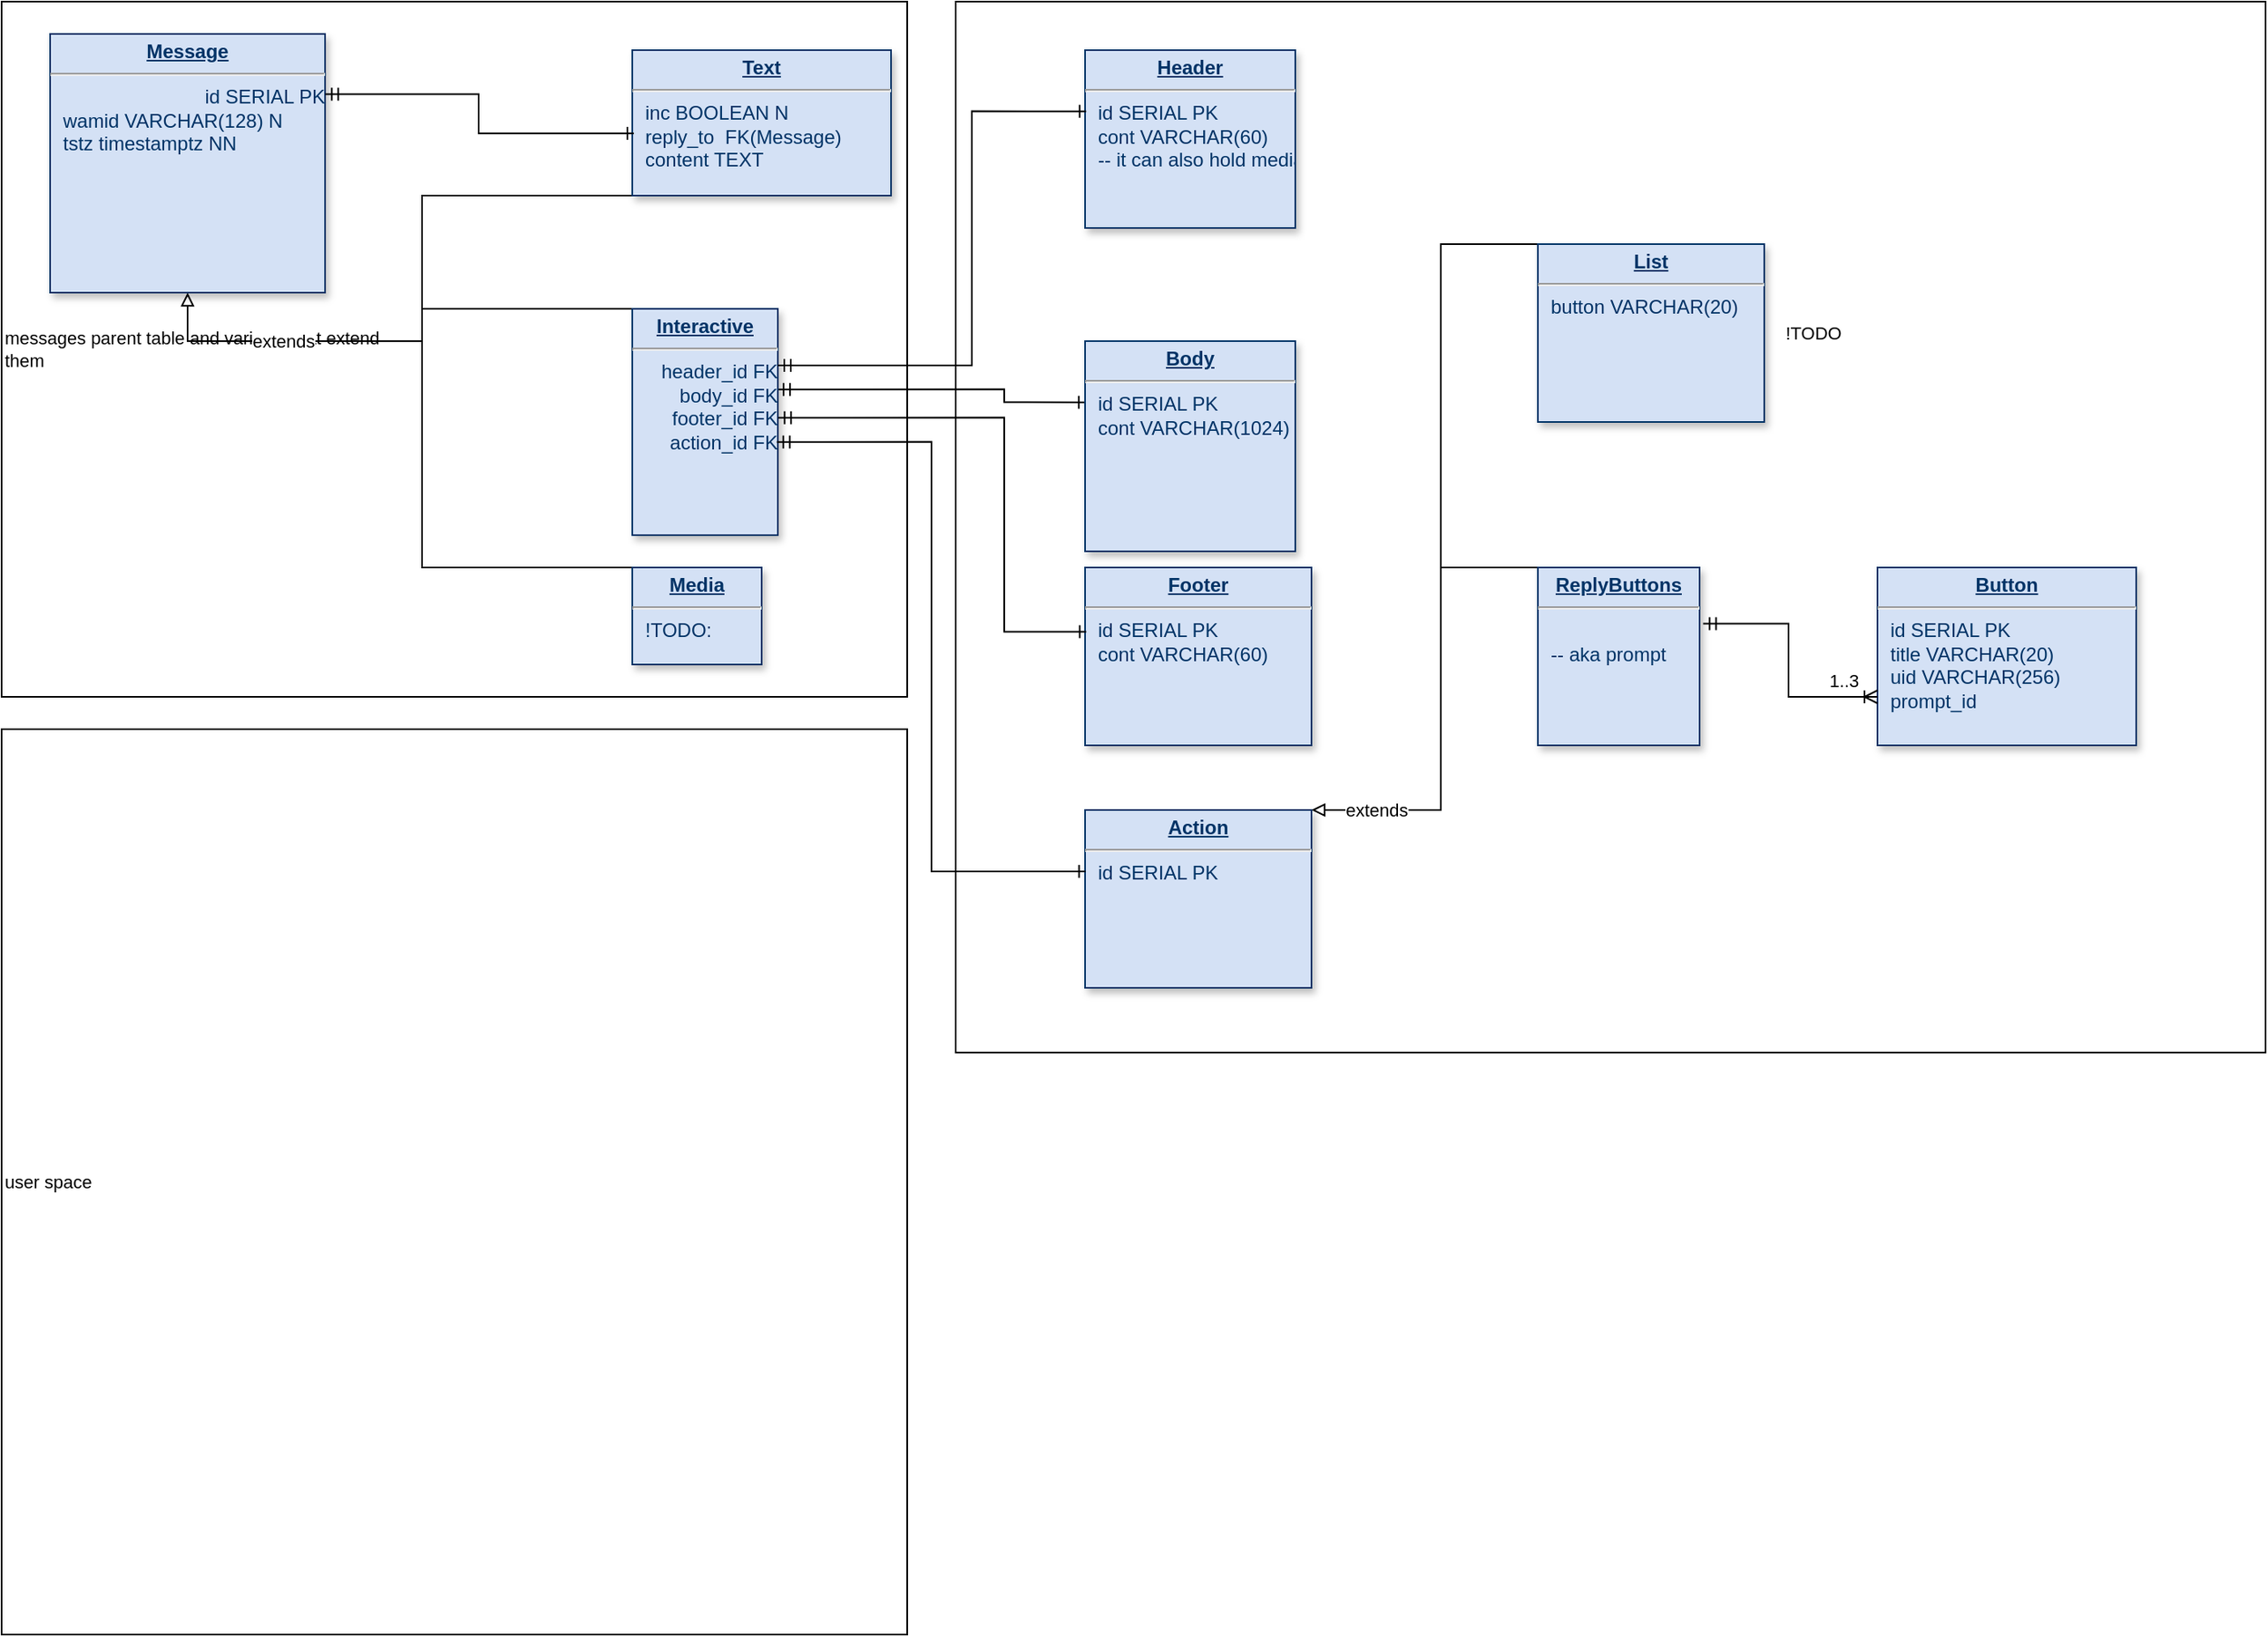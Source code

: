 <mxfile version="24.4.8" type="github">
  <diagram name="Page-1" id="efa7a0a1-bf9b-a30e-e6df-94a7791c09e9">
    <mxGraphModel dx="195" dy="434" grid="1" gridSize="10" guides="1" tooltips="1" connect="1" arrows="1" fold="1" page="1" pageScale="1" pageWidth="826" pageHeight="1169" background="none" math="0" shadow="0">
      <root>
        <mxCell id="0" />
        <mxCell id="1" parent="0" />
        <mxCell id="x31xWEzWIyK6hI3RB34R-149" value="" style="rounded=0;whiteSpace=wrap;html=1;fontFamily=Helvetica;fontSize=11;fontColor=default;labelBackgroundColor=default;align=left;" vertex="1" parent="1">
          <mxGeometry x="600" y="10" width="810" height="650" as="geometry" />
        </mxCell>
        <mxCell id="x31xWEzWIyK6hI3RB34R-148" value="&lt;div align=&quot;left&quot;&gt;messages parent table and variants that extend&lt;/div&gt;&lt;div align=&quot;left&quot;&gt;them&lt;br&gt;&lt;/div&gt;" style="rounded=0;whiteSpace=wrap;html=1;fontFamily=Helvetica;fontSize=11;fontColor=default;labelBackgroundColor=default;align=left;" vertex="1" parent="1">
          <mxGeometry x="10" y="10" width="560" height="430" as="geometry" />
        </mxCell>
        <mxCell id="x31xWEzWIyK6hI3RB34R-115" style="edgeStyle=orthogonalEdgeStyle;rounded=0;orthogonalLoop=1;jettySize=auto;html=1;startArrow=block;startFill=0;endArrow=none;endFill=0;entryX=0;entryY=1;entryDx=0;entryDy=0;" edge="1" parent="1" source="25" target="x31xWEzWIyK6hI3RB34R-122">
          <mxGeometry relative="1" as="geometry">
            <mxPoint x="380" y="100" as="targetPoint" />
            <Array as="points">
              <mxPoint x="125" y="220" />
              <mxPoint x="270" y="220" />
              <mxPoint x="270" y="130" />
            </Array>
          </mxGeometry>
        </mxCell>
        <mxCell id="x31xWEzWIyK6hI3RB34R-116" value="extends" style="edgeLabel;html=1;align=center;verticalAlign=middle;resizable=0;points=[];" vertex="1" connectable="0" parent="x31xWEzWIyK6hI3RB34R-115">
          <mxGeometry x="-0.551" y="-2" relative="1" as="geometry">
            <mxPoint y="-2" as="offset" />
          </mxGeometry>
        </mxCell>
        <mxCell id="25" value="&lt;p style=&quot;margin: 0px; margin-top: 4px; text-align: center; text-decoration: underline;&quot;&gt;&lt;strong&gt;Message&lt;/strong&gt;&lt;/p&gt;&lt;hr&gt;&lt;p align=&quot;right&quot; style=&quot;margin: 0px; margin-left: 8px;&quot;&gt;id SERIAL PK&lt;/p&gt;&lt;p style=&quot;margin: 0px; margin-left: 8px;&quot;&gt;wamid VARCHAR(128) N&lt;br&gt;&lt;/p&gt;&lt;p style=&quot;margin: 0px; margin-left: 8px;&quot;&gt;tstz timestamptz NN&lt;br&gt;&lt;/p&gt;&lt;p style=&quot;margin: 0px; margin-left: 8px;&quot;&gt;&lt;br&gt;&lt;/p&gt;" style="verticalAlign=top;align=left;overflow=fill;fontSize=12;fontFamily=Helvetica;html=1;strokeColor=#003366;shadow=1;fillColor=#D4E1F5;fontColor=#003366" parent="1" vertex="1">
          <mxGeometry x="40" y="30" width="170" height="160" as="geometry" />
        </mxCell>
        <mxCell id="x31xWEzWIyK6hI3RB34R-122" value="&lt;p style=&quot;margin: 0px; margin-top: 4px; text-align: center; text-decoration: underline;&quot;&gt;&lt;strong&gt;Text&lt;/strong&gt;&lt;/p&gt;&lt;hr&gt;&lt;p style=&quot;margin: 0px; margin-left: 8px;&quot;&gt;inc BOOLEAN N&lt;br&gt;&lt;/p&gt;&lt;p style=&quot;margin: 0px; margin-left: 8px;&quot;&gt;reply_to&amp;nbsp; FK(Message)&lt;/p&gt;&lt;p style=&quot;margin: 0px; margin-left: 8px;&quot;&gt;content TEXT&lt;br&gt;&lt;/p&gt;&lt;p style=&quot;margin: 0px; margin-left: 8px;&quot;&gt;&lt;br&gt;&lt;/p&gt;" style="verticalAlign=top;align=left;overflow=fill;fontSize=12;fontFamily=Helvetica;html=1;strokeColor=#003366;shadow=1;fillColor=#D4E1F5;fontColor=#003366" vertex="1" parent="1">
          <mxGeometry x="400" y="40" width="160" height="90" as="geometry" />
        </mxCell>
        <mxCell id="x31xWEzWIyK6hI3RB34R-123" style="edgeStyle=orthogonalEdgeStyle;rounded=0;orthogonalLoop=1;jettySize=auto;html=1;entryX=1.001;entryY=0.233;entryDx=0;entryDy=0;entryPerimeter=0;exitX=0.006;exitY=0.572;exitDx=0;exitDy=0;exitPerimeter=0;startArrow=ERone;startFill=0;endArrow=ERmandOne;endFill=0;" edge="1" parent="1" source="x31xWEzWIyK6hI3RB34R-122" target="25">
          <mxGeometry relative="1" as="geometry" />
        </mxCell>
        <mxCell id="x31xWEzWIyK6hI3RB34R-126" style="edgeStyle=orthogonalEdgeStyle;rounded=0;orthogonalLoop=1;jettySize=auto;html=1;exitX=0;exitY=0;exitDx=0;exitDy=0;endArrow=none;endFill=0;" edge="1" parent="1" source="x31xWEzWIyK6hI3RB34R-124">
          <mxGeometry relative="1" as="geometry">
            <mxPoint x="270" y="200" as="targetPoint" />
            <Array as="points">
              <mxPoint x="340" y="200" />
              <mxPoint x="340" y="200" />
            </Array>
          </mxGeometry>
        </mxCell>
        <mxCell id="x31xWEzWIyK6hI3RB34R-134" style="edgeStyle=orthogonalEdgeStyle;rounded=0;orthogonalLoop=1;jettySize=auto;html=1;exitX=0.995;exitY=0.356;exitDx=0;exitDy=0;entryX=0.001;entryY=0.291;entryDx=0;entryDy=0;strokeColor=default;align=center;verticalAlign=middle;fontFamily=Helvetica;fontSize=11;fontColor=default;labelBackgroundColor=default;startArrow=ERmandOne;startFill=0;endArrow=ERone;endFill=0;exitPerimeter=0;entryPerimeter=0;" edge="1" parent="1" source="x31xWEzWIyK6hI3RB34R-124" target="x31xWEzWIyK6hI3RB34R-130">
          <mxGeometry relative="1" as="geometry">
            <Array as="points">
              <mxPoint x="630" y="250" />
              <mxPoint x="630" y="258" />
            </Array>
          </mxGeometry>
        </mxCell>
        <mxCell id="x31xWEzWIyK6hI3RB34R-124" value="&lt;p style=&quot;margin: 0px; margin-top: 4px; text-align: center; text-decoration: underline;&quot;&gt;&lt;strong&gt;Interactive&lt;/strong&gt;&lt;/p&gt;&lt;hr&gt;&lt;p align=&quot;right&quot; style=&quot;margin: 0px; margin-left: 8px;&quot;&gt;header_id FK&lt;/p&gt;&lt;p align=&quot;right&quot; style=&quot;margin: 0px; margin-left: 8px;&quot;&gt;body_id FK&lt;/p&gt;&lt;p align=&quot;right&quot; style=&quot;margin: 0px; margin-left: 8px;&quot;&gt;footer_id FK&lt;/p&gt;&lt;p align=&quot;right&quot; style=&quot;margin: 0px; margin-left: 8px;&quot;&gt;action_id FK&lt;br&gt;&lt;/p&gt;&lt;p style=&quot;margin: 0px; margin-left: 8px;&quot;&gt;&lt;br&gt;&lt;/p&gt;" style="verticalAlign=top;align=left;overflow=fill;fontSize=12;fontFamily=Helvetica;html=1;strokeColor=#003366;shadow=1;fillColor=#D4E1F5;fontColor=#003366" vertex="1" parent="1">
          <mxGeometry x="400" y="200" width="90" height="140" as="geometry" />
        </mxCell>
        <mxCell id="x31xWEzWIyK6hI3RB34R-128" style="edgeStyle=orthogonalEdgeStyle;rounded=0;orthogonalLoop=1;jettySize=auto;html=1;endArrow=none;endFill=0;exitX=0;exitY=0;exitDx=0;exitDy=0;" edge="1" parent="1" source="x31xWEzWIyK6hI3RB34R-127">
          <mxGeometry relative="1" as="geometry">
            <mxPoint x="240" y="220" as="targetPoint" />
            <Array as="points">
              <mxPoint x="270" y="360" />
              <mxPoint x="270" y="220" />
            </Array>
          </mxGeometry>
        </mxCell>
        <mxCell id="x31xWEzWIyK6hI3RB34R-127" value="&lt;p style=&quot;margin: 0px; margin-top: 4px; text-align: center; text-decoration: underline;&quot;&gt;&lt;strong&gt;Media&lt;/strong&gt;&lt;/p&gt;&lt;hr&gt;&lt;p style=&quot;margin: 0px; margin-left: 8px;&quot;&gt;!TODO:&lt;/p&gt;&lt;p style=&quot;margin: 0px; margin-left: 8px;&quot;&gt;&lt;br&gt;&lt;/p&gt;" style="verticalAlign=top;align=left;overflow=fill;fontSize=12;fontFamily=Helvetica;html=1;strokeColor=#003366;shadow=1;fillColor=#D4E1F5;fontColor=#003366" vertex="1" parent="1">
          <mxGeometry x="400" y="360" width="80" height="60" as="geometry" />
        </mxCell>
        <mxCell id="x31xWEzWIyK6hI3RB34R-129" value="&lt;p style=&quot;margin: 0px; margin-top: 4px; text-align: center; text-decoration: underline;&quot;&gt;&lt;strong&gt;Header&lt;/strong&gt;&lt;/p&gt;&lt;hr&gt;&lt;p style=&quot;margin: 0px; margin-left: 8px;&quot;&gt;id SERIAL PK&lt;/p&gt;&lt;p style=&quot;margin: 0px; margin-left: 8px;&quot;&gt;cont VARCHAR(60)&lt;br&gt;&lt;/p&gt;&lt;p style=&quot;margin: 0px; margin-left: 8px;&quot;&gt;-- it can also hold media, but i think for now i will not implement it&lt;br&gt;&lt;/p&gt;" style="verticalAlign=top;align=left;overflow=fill;fontSize=12;fontFamily=Helvetica;html=1;strokeColor=#003366;shadow=1;fillColor=#D4E1F5;fontColor=#003366" vertex="1" parent="1">
          <mxGeometry x="680" y="40" width="130" height="110" as="geometry" />
        </mxCell>
        <mxCell id="x31xWEzWIyK6hI3RB34R-130" value="&lt;p style=&quot;margin: 0px; margin-top: 4px; text-align: center; text-decoration: underline;&quot;&gt;&lt;strong&gt;Body&lt;/strong&gt;&lt;/p&gt;&lt;hr&gt;&lt;p style=&quot;margin: 0px; margin-left: 8px;&quot;&gt;id SERIAL PK&lt;/p&gt;&lt;p style=&quot;margin: 0px; margin-left: 8px;&quot;&gt;cont VARCHAR(1024)&lt;br&gt;&lt;/p&gt;&lt;p style=&quot;margin: 0px; margin-left: 8px;&quot;&gt;&lt;br&gt;&lt;/p&gt;" style="verticalAlign=top;align=left;overflow=fill;fontSize=12;fontFamily=Helvetica;html=1;strokeColor=#003366;shadow=1;fillColor=#D4E1F5;fontColor=#003366" vertex="1" parent="1">
          <mxGeometry x="680" y="220" width="130" height="130" as="geometry" />
        </mxCell>
        <mxCell id="x31xWEzWIyK6hI3RB34R-131" value="&lt;p style=&quot;margin: 0px; margin-top: 4px; text-align: center; text-decoration: underline;&quot;&gt;&lt;strong&gt;Footer&lt;/strong&gt;&lt;/p&gt;&lt;hr&gt;&lt;p style=&quot;margin: 0px; margin-left: 8px;&quot;&gt;id SERIAL PK&lt;/p&gt;&lt;p style=&quot;margin: 0px; margin-left: 8px;&quot;&gt;cont VARCHAR(60)&lt;br&gt;&lt;/p&gt;&lt;p style=&quot;margin: 0px; margin-left: 8px;&quot;&gt;&lt;br&gt;&lt;/p&gt;&lt;p style=&quot;margin: 0px; margin-left: 8px;&quot;&gt;&lt;br&gt;&lt;/p&gt;" style="verticalAlign=top;align=left;overflow=fill;fontSize=12;fontFamily=Helvetica;html=1;strokeColor=#003366;shadow=1;fillColor=#D4E1F5;fontColor=#003366" vertex="1" parent="1">
          <mxGeometry x="680" y="360" width="140" height="110" as="geometry" />
        </mxCell>
        <mxCell id="x31xWEzWIyK6hI3RB34R-141" style="edgeStyle=orthogonalEdgeStyle;rounded=0;orthogonalLoop=1;jettySize=auto;html=1;exitX=1;exitY=0;exitDx=0;exitDy=0;entryX=0;entryY=0;entryDx=0;entryDy=0;strokeColor=default;align=center;verticalAlign=middle;fontFamily=Helvetica;fontSize=11;fontColor=default;labelBackgroundColor=default;startArrow=block;startFill=0;endArrow=none;endFill=0;" edge="1" parent="1" source="x31xWEzWIyK6hI3RB34R-132" target="x31xWEzWIyK6hI3RB34R-138">
          <mxGeometry relative="1" as="geometry">
            <Array as="points">
              <mxPoint x="900" y="510" />
              <mxPoint x="900" y="160" />
            </Array>
          </mxGeometry>
        </mxCell>
        <mxCell id="x31xWEzWIyK6hI3RB34R-142" value="extends" style="edgeLabel;html=1;align=center;verticalAlign=middle;resizable=0;points=[];fontFamily=Helvetica;fontSize=11;fontColor=default;labelBackgroundColor=default;" vertex="1" connectable="0" parent="x31xWEzWIyK6hI3RB34R-141">
          <mxGeometry x="-0.884" relative="1" as="geometry">
            <mxPoint x="11" as="offset" />
          </mxGeometry>
        </mxCell>
        <mxCell id="x31xWEzWIyK6hI3RB34R-132" value="&lt;p style=&quot;margin: 0px; margin-top: 4px; text-align: center; text-decoration: underline;&quot;&gt;&lt;strong&gt;Action&lt;/strong&gt;&lt;/p&gt;&lt;hr&gt;&lt;p style=&quot;margin: 0px; margin-left: 8px;&quot;&gt;id SERIAL PK&lt;br&gt;&lt;/p&gt;&lt;br&gt;&lt;p style=&quot;margin: 0px; margin-left: 8px;&quot;&gt;&lt;br&gt;&lt;/p&gt;" style="verticalAlign=top;align=left;overflow=fill;fontSize=12;fontFamily=Helvetica;html=1;strokeColor=#003366;shadow=1;fillColor=#D4E1F5;fontColor=#003366" vertex="1" parent="1">
          <mxGeometry x="680" y="510" width="140" height="110" as="geometry" />
        </mxCell>
        <mxCell id="x31xWEzWIyK6hI3RB34R-133" style="edgeStyle=orthogonalEdgeStyle;rounded=0;orthogonalLoop=1;jettySize=auto;html=1;exitX=1;exitY=0.25;exitDx=0;exitDy=0;entryX=0.005;entryY=0.344;entryDx=0;entryDy=0;entryPerimeter=0;strokeColor=default;align=center;verticalAlign=middle;fontFamily=Helvetica;fontSize=11;fontColor=default;labelBackgroundColor=default;startArrow=ERmandOne;startFill=0;endArrow=ERone;endFill=0;" edge="1" parent="1" source="x31xWEzWIyK6hI3RB34R-124" target="x31xWEzWIyK6hI3RB34R-129">
          <mxGeometry relative="1" as="geometry">
            <Array as="points">
              <mxPoint x="610" y="235" />
              <mxPoint x="610" y="78" />
            </Array>
          </mxGeometry>
        </mxCell>
        <mxCell id="x31xWEzWIyK6hI3RB34R-136" style="edgeStyle=orthogonalEdgeStyle;rounded=0;orthogonalLoop=1;jettySize=auto;html=1;strokeColor=default;align=center;verticalAlign=middle;fontFamily=Helvetica;fontSize=11;fontColor=default;labelBackgroundColor=default;startArrow=ERone;startFill=0;endArrow=ERmandOne;endFill=0;entryX=1.002;entryY=0.481;entryDx=0;entryDy=0;entryPerimeter=0;exitX=0.005;exitY=0.361;exitDx=0;exitDy=0;exitPerimeter=0;" edge="1" parent="1" source="x31xWEzWIyK6hI3RB34R-131" target="x31xWEzWIyK6hI3RB34R-124">
          <mxGeometry relative="1" as="geometry">
            <mxPoint x="510" y="260" as="targetPoint" />
            <Array as="points">
              <mxPoint x="630" y="400" />
              <mxPoint x="630" y="267" />
            </Array>
          </mxGeometry>
        </mxCell>
        <mxCell id="x31xWEzWIyK6hI3RB34R-137" style="edgeStyle=orthogonalEdgeStyle;rounded=0;orthogonalLoop=1;jettySize=auto;html=1;exitX=0.002;exitY=0.345;exitDx=0;exitDy=0;entryX=0.993;entryY=0.588;entryDx=0;entryDy=0;entryPerimeter=0;strokeColor=default;align=center;verticalAlign=middle;fontFamily=Helvetica;fontSize=11;fontColor=default;labelBackgroundColor=default;startArrow=ERone;startFill=0;endArrow=ERmandOne;endFill=0;exitPerimeter=0;" edge="1" parent="1" source="x31xWEzWIyK6hI3RB34R-132" target="x31xWEzWIyK6hI3RB34R-124">
          <mxGeometry relative="1" as="geometry" />
        </mxCell>
        <mxCell id="x31xWEzWIyK6hI3RB34R-138" value="&lt;p style=&quot;margin: 0px; margin-top: 4px; text-align: center; text-decoration: underline;&quot;&gt;&lt;strong&gt;List&lt;/strong&gt;&lt;/p&gt;&lt;hr&gt;&lt;p style=&quot;margin: 0px; margin-left: 8px;&quot;&gt;button VARCHAR(20)&lt;br&gt;&lt;/p&gt;&lt;br&gt;&lt;p style=&quot;margin: 0px; margin-left: 8px;&quot;&gt;&lt;br&gt;&lt;/p&gt;" style="verticalAlign=top;align=left;overflow=fill;fontSize=12;fontFamily=Helvetica;html=1;strokeColor=#003366;shadow=1;fillColor=#D4E1F5;fontColor=#003366" vertex="1" parent="1">
          <mxGeometry x="960" y="160" width="140" height="110" as="geometry" />
        </mxCell>
        <mxCell id="x31xWEzWIyK6hI3RB34R-145" style="edgeStyle=orthogonalEdgeStyle;rounded=0;orthogonalLoop=1;jettySize=auto;html=1;exitX=0;exitY=0;exitDx=0;exitDy=0;strokeColor=default;align=center;verticalAlign=middle;fontFamily=Helvetica;fontSize=11;fontColor=default;labelBackgroundColor=default;startArrow=none;startFill=0;endArrow=none;endFill=0;" edge="1" parent="1" source="x31xWEzWIyK6hI3RB34R-139">
          <mxGeometry relative="1" as="geometry">
            <mxPoint x="900" y="360" as="targetPoint" />
            <Array as="points">
              <mxPoint x="900" y="360" />
            </Array>
          </mxGeometry>
        </mxCell>
        <mxCell id="x31xWEzWIyK6hI3RB34R-139" value="&lt;p style=&quot;margin: 0px; margin-top: 4px; text-align: center; text-decoration: underline;&quot;&gt;&lt;strong&gt;ReplyButtons&lt;/strong&gt;&lt;/p&gt;&lt;hr&gt;&lt;br&gt;&lt;p style=&quot;margin: 0px; margin-left: 8px;&quot;&gt;-- aka prompt&lt;br&gt;&lt;/p&gt;&lt;br&gt;&lt;p style=&quot;margin: 0px; margin-left: 8px;&quot;&gt;&lt;br&gt;&lt;/p&gt;" style="verticalAlign=top;align=left;overflow=fill;fontSize=12;fontFamily=Helvetica;html=1;strokeColor=#003366;shadow=1;fillColor=#D4E1F5;fontColor=#003366" vertex="1" parent="1">
          <mxGeometry x="960" y="360" width="100" height="110" as="geometry" />
        </mxCell>
        <mxCell id="x31xWEzWIyK6hI3RB34R-146" value="!TODO" style="text;html=1;align=center;verticalAlign=middle;resizable=0;points=[];autosize=1;strokeColor=none;fillColor=none;fontFamily=Helvetica;fontSize=11;fontColor=default;labelBackgroundColor=default;" vertex="1" parent="1">
          <mxGeometry x="1100" y="200" width="60" height="30" as="geometry" />
        </mxCell>
        <mxCell id="x31xWEzWIyK6hI3RB34R-147" value="&lt;p style=&quot;margin: 0px; margin-top: 4px; text-align: center; text-decoration: underline;&quot;&gt;&lt;strong&gt;Button&lt;/strong&gt;&lt;/p&gt;&lt;hr&gt;&lt;p style=&quot;margin: 0px; margin-left: 8px;&quot;&gt;id SERIAL PK&lt;/p&gt;&lt;p style=&quot;margin: 0px; margin-left: 8px;&quot;&gt;title VARCHAR(20)&lt;br&gt;&lt;/p&gt;&lt;p style=&quot;margin: 0px; margin-left: 8px;&quot;&gt;uid VARCHAR(256)&lt;/p&gt;&lt;p style=&quot;margin: 0px; margin-left: 8px;&quot;&gt;prompt_id&lt;br&gt;&lt;/p&gt;&lt;br&gt;&lt;p style=&quot;margin: 0px; margin-left: 8px;&quot;&gt;&lt;br&gt;&lt;/p&gt;" style="verticalAlign=top;align=left;overflow=fill;fontSize=12;fontFamily=Helvetica;html=1;strokeColor=#003366;shadow=1;fillColor=#D4E1F5;fontColor=#003366" vertex="1" parent="1">
          <mxGeometry x="1170" y="360" width="160" height="110" as="geometry" />
        </mxCell>
        <mxCell id="x31xWEzWIyK6hI3RB34R-150" value="user space" style="rounded=0;whiteSpace=wrap;html=1;fontFamily=Helvetica;fontSize=11;fontColor=default;labelBackgroundColor=default;align=left;" vertex="1" parent="1">
          <mxGeometry x="10" y="460" width="560" height="560" as="geometry" />
        </mxCell>
        <mxCell id="x31xWEzWIyK6hI3RB34R-151" style="edgeStyle=orthogonalEdgeStyle;rounded=0;orthogonalLoop=1;jettySize=auto;html=1;entryX=1.022;entryY=0.316;entryDx=0;entryDy=0;entryPerimeter=0;strokeColor=default;align=center;verticalAlign=middle;fontFamily=Helvetica;fontSize=11;fontColor=default;labelBackgroundColor=default;startArrow=ERoneToMany;startFill=0;endArrow=ERmandOne;endFill=0;" edge="1" parent="1" source="x31xWEzWIyK6hI3RB34R-147" target="x31xWEzWIyK6hI3RB34R-139">
          <mxGeometry relative="1" as="geometry">
            <Array as="points">
              <mxPoint x="1115" y="440" />
              <mxPoint x="1115" y="395" />
            </Array>
          </mxGeometry>
        </mxCell>
        <mxCell id="x31xWEzWIyK6hI3RB34R-152" value="1..3" style="edgeLabel;html=1;align=center;verticalAlign=middle;resizable=0;points=[];fontFamily=Helvetica;fontSize=11;fontColor=default;labelBackgroundColor=default;" vertex="1" connectable="0" parent="x31xWEzWIyK6hI3RB34R-151">
          <mxGeometry x="-0.716" relative="1" as="geometry">
            <mxPoint y="-10" as="offset" />
          </mxGeometry>
        </mxCell>
      </root>
    </mxGraphModel>
  </diagram>
</mxfile>
